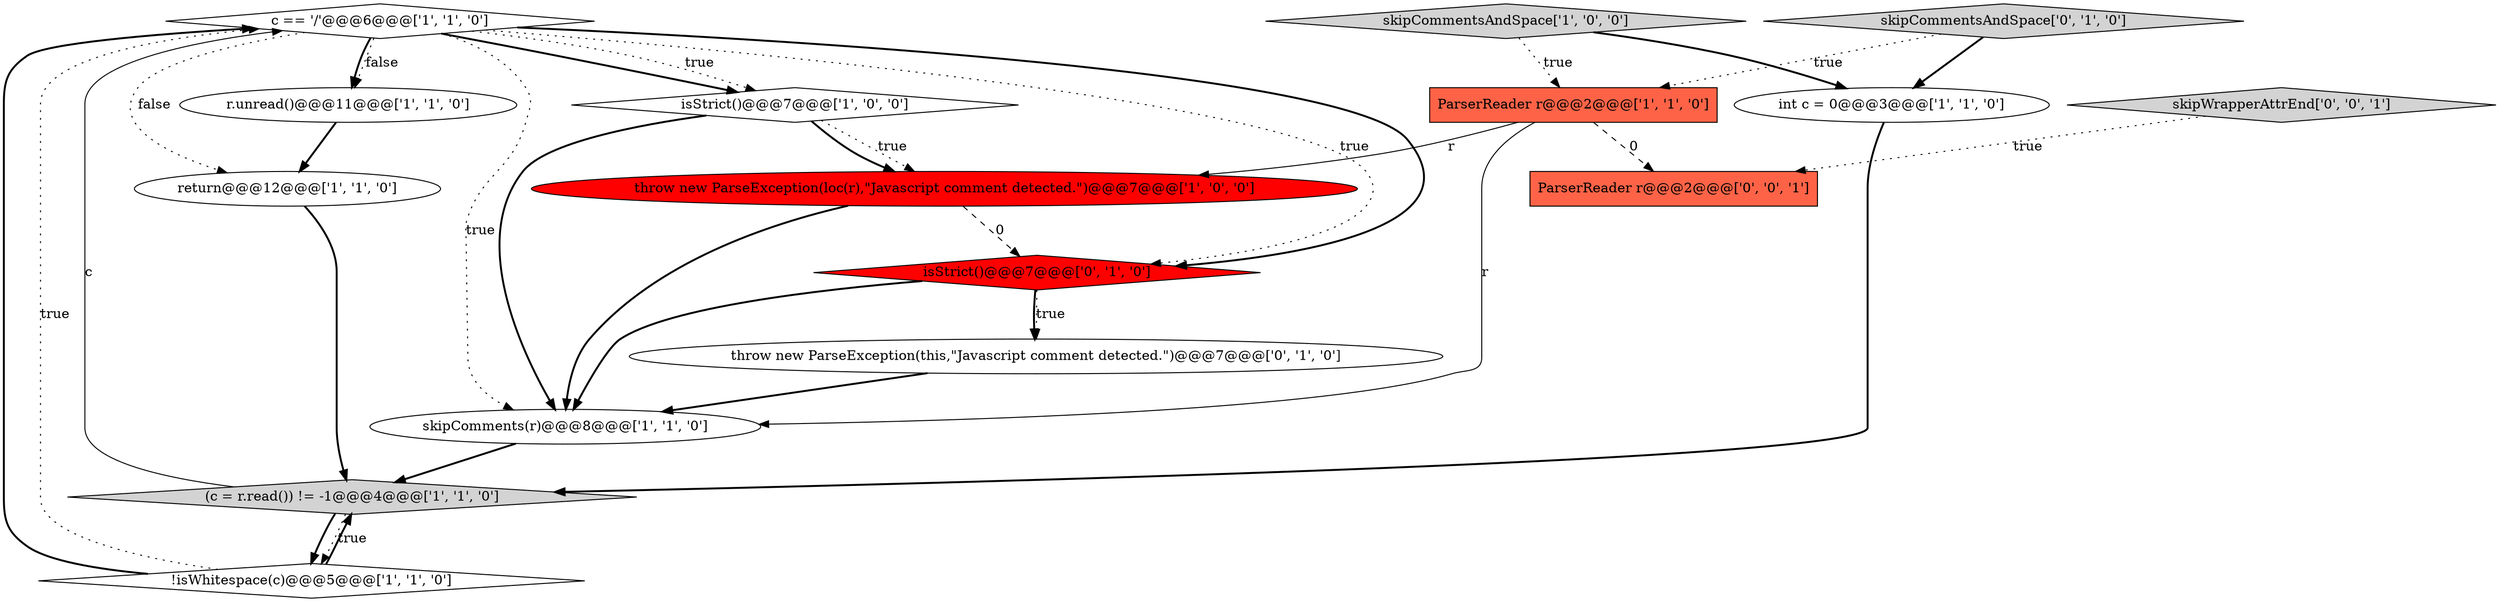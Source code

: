 digraph {
5 [style = filled, label = "c == '/'@@@6@@@['1', '1', '0']", fillcolor = white, shape = diamond image = "AAA0AAABBB1BBB"];
1 [style = filled, label = "!isWhitespace(c)@@@5@@@['1', '1', '0']", fillcolor = white, shape = diamond image = "AAA0AAABBB1BBB"];
8 [style = filled, label = "r.unread()@@@11@@@['1', '1', '0']", fillcolor = white, shape = ellipse image = "AAA0AAABBB1BBB"];
14 [style = filled, label = "ParserReader r@@@2@@@['0', '0', '1']", fillcolor = tomato, shape = box image = "AAA0AAABBB3BBB"];
9 [style = filled, label = "throw new ParseException(loc(r),\"Javascript comment detected.\")@@@7@@@['1', '0', '0']", fillcolor = red, shape = ellipse image = "AAA1AAABBB1BBB"];
12 [style = filled, label = "isStrict()@@@7@@@['0', '1', '0']", fillcolor = red, shape = diamond image = "AAA1AAABBB2BBB"];
13 [style = filled, label = "skipCommentsAndSpace['0', '1', '0']", fillcolor = lightgray, shape = diamond image = "AAA0AAABBB2BBB"];
15 [style = filled, label = "skipWrapperAttrEnd['0', '0', '1']", fillcolor = lightgray, shape = diamond image = "AAA0AAABBB3BBB"];
3 [style = filled, label = "skipComments(r)@@@8@@@['1', '1', '0']", fillcolor = white, shape = ellipse image = "AAA0AAABBB1BBB"];
11 [style = filled, label = "throw new ParseException(this,\"Javascript comment detected.\")@@@7@@@['0', '1', '0']", fillcolor = white, shape = ellipse image = "AAA0AAABBB2BBB"];
10 [style = filled, label = "skipCommentsAndSpace['1', '0', '0']", fillcolor = lightgray, shape = diamond image = "AAA0AAABBB1BBB"];
2 [style = filled, label = "ParserReader r@@@2@@@['1', '1', '0']", fillcolor = tomato, shape = box image = "AAA0AAABBB1BBB"];
7 [style = filled, label = "(c = r.read()) != -1@@@4@@@['1', '1', '0']", fillcolor = lightgray, shape = diamond image = "AAA0AAABBB1BBB"];
6 [style = filled, label = "isStrict()@@@7@@@['1', '0', '0']", fillcolor = white, shape = diamond image = "AAA0AAABBB1BBB"];
0 [style = filled, label = "int c = 0@@@3@@@['1', '1', '0']", fillcolor = white, shape = ellipse image = "AAA0AAABBB1BBB"];
4 [style = filled, label = "return@@@12@@@['1', '1', '0']", fillcolor = white, shape = ellipse image = "AAA0AAABBB1BBB"];
1->5 [style = bold, label=""];
6->3 [style = bold, label=""];
5->8 [style = bold, label=""];
7->1 [style = bold, label=""];
7->5 [style = solid, label="c"];
12->11 [style = bold, label=""];
2->3 [style = solid, label="r"];
5->6 [style = dotted, label="true"];
5->12 [style = dotted, label="true"];
5->3 [style = dotted, label="true"];
15->14 [style = dotted, label="true"];
2->9 [style = solid, label="r"];
1->7 [style = bold, label=""];
4->7 [style = bold, label=""];
0->7 [style = bold, label=""];
12->11 [style = dotted, label="true"];
13->2 [style = dotted, label="true"];
5->6 [style = bold, label=""];
2->14 [style = dashed, label="0"];
3->7 [style = bold, label=""];
5->12 [style = bold, label=""];
11->3 [style = bold, label=""];
6->9 [style = dotted, label="true"];
10->2 [style = dotted, label="true"];
10->0 [style = bold, label=""];
9->3 [style = bold, label=""];
12->3 [style = bold, label=""];
9->12 [style = dashed, label="0"];
8->4 [style = bold, label=""];
6->9 [style = bold, label=""];
7->1 [style = dotted, label="true"];
5->8 [style = dotted, label="false"];
1->5 [style = dotted, label="true"];
13->0 [style = bold, label=""];
5->4 [style = dotted, label="false"];
}
